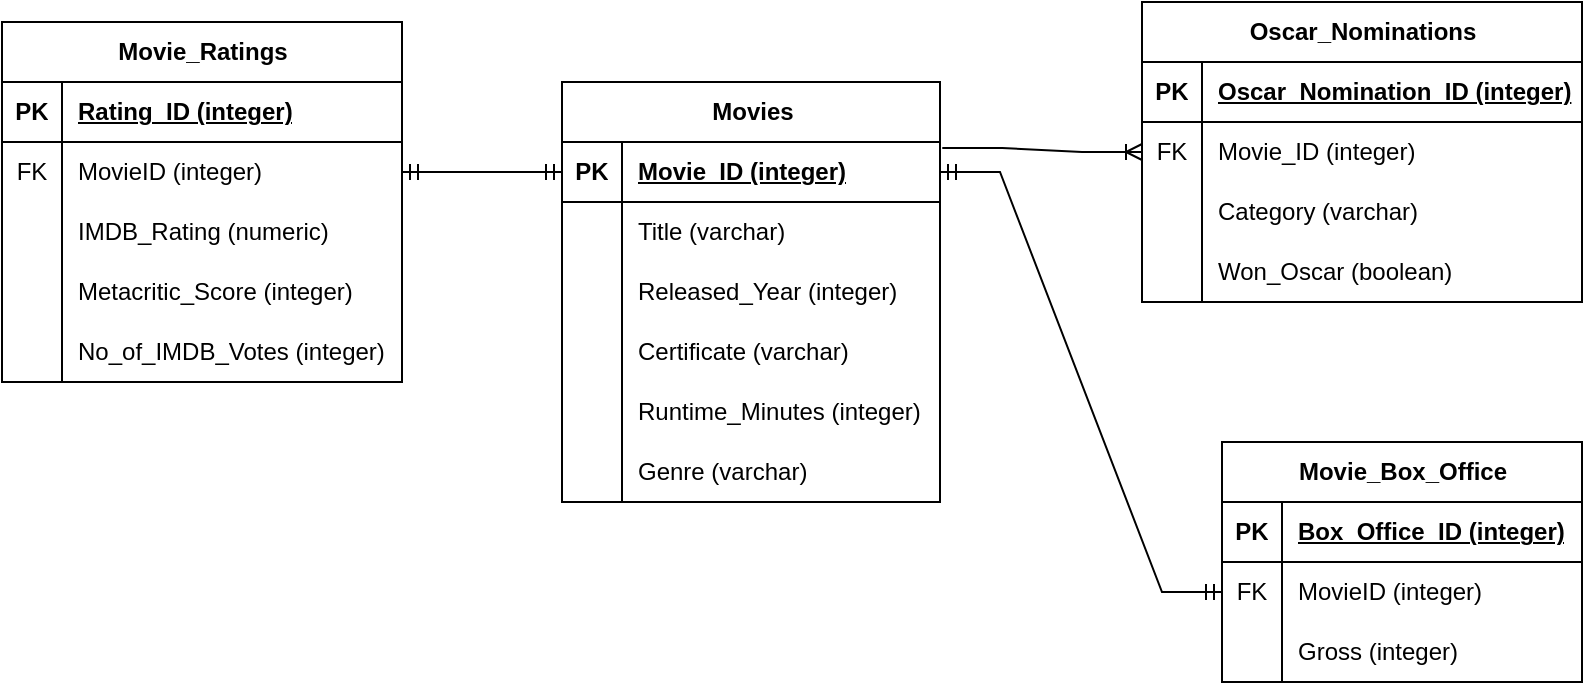 <mxfile version="21.3.4" type="device">
  <diagram name="Page-1" id="8_r-VscCd09NK2ODYa5l">
    <mxGraphModel dx="2074" dy="926" grid="1" gridSize="10" guides="1" tooltips="1" connect="1" arrows="1" fold="1" page="1" pageScale="1" pageWidth="850" pageHeight="1100" math="0" shadow="0">
      <root>
        <mxCell id="0" />
        <mxCell id="1" parent="0" />
        <mxCell id="2ZorDc1eEvx-Ux2Uf1jW-1" value="Movies" style="shape=table;startSize=30;container=1;collapsible=1;childLayout=tableLayout;fixedRows=1;rowLines=0;fontStyle=1;align=center;resizeLast=1;html=1;" vertex="1" parent="1">
          <mxGeometry x="300" y="270" width="189" height="210" as="geometry" />
        </mxCell>
        <mxCell id="2ZorDc1eEvx-Ux2Uf1jW-2" value="" style="shape=tableRow;horizontal=0;startSize=0;swimlaneHead=0;swimlaneBody=0;fillColor=none;collapsible=0;dropTarget=0;points=[[0,0.5],[1,0.5]];portConstraint=eastwest;top=0;left=0;right=0;bottom=1;" vertex="1" parent="2ZorDc1eEvx-Ux2Uf1jW-1">
          <mxGeometry y="30" width="189" height="30" as="geometry" />
        </mxCell>
        <mxCell id="2ZorDc1eEvx-Ux2Uf1jW-3" value="PK" style="shape=partialRectangle;connectable=0;fillColor=none;top=0;left=0;bottom=0;right=0;fontStyle=1;overflow=hidden;whiteSpace=wrap;html=1;" vertex="1" parent="2ZorDc1eEvx-Ux2Uf1jW-2">
          <mxGeometry width="30" height="30" as="geometry">
            <mxRectangle width="30" height="30" as="alternateBounds" />
          </mxGeometry>
        </mxCell>
        <mxCell id="2ZorDc1eEvx-Ux2Uf1jW-4" value="Movie_ID&amp;nbsp;(integer)" style="shape=partialRectangle;connectable=0;fillColor=none;top=0;left=0;bottom=0;right=0;align=left;spacingLeft=6;fontStyle=5;overflow=hidden;whiteSpace=wrap;html=1;" vertex="1" parent="2ZorDc1eEvx-Ux2Uf1jW-2">
          <mxGeometry x="30" width="159" height="30" as="geometry">
            <mxRectangle width="159" height="30" as="alternateBounds" />
          </mxGeometry>
        </mxCell>
        <mxCell id="2ZorDc1eEvx-Ux2Uf1jW-5" value="" style="shape=tableRow;horizontal=0;startSize=0;swimlaneHead=0;swimlaneBody=0;fillColor=none;collapsible=0;dropTarget=0;points=[[0,0.5],[1,0.5]];portConstraint=eastwest;top=0;left=0;right=0;bottom=0;" vertex="1" parent="2ZorDc1eEvx-Ux2Uf1jW-1">
          <mxGeometry y="60" width="189" height="30" as="geometry" />
        </mxCell>
        <mxCell id="2ZorDc1eEvx-Ux2Uf1jW-6" value="" style="shape=partialRectangle;connectable=0;fillColor=none;top=0;left=0;bottom=0;right=0;editable=1;overflow=hidden;whiteSpace=wrap;html=1;" vertex="1" parent="2ZorDc1eEvx-Ux2Uf1jW-5">
          <mxGeometry width="30" height="30" as="geometry">
            <mxRectangle width="30" height="30" as="alternateBounds" />
          </mxGeometry>
        </mxCell>
        <mxCell id="2ZorDc1eEvx-Ux2Uf1jW-7" value="Title (varchar)" style="shape=partialRectangle;connectable=0;fillColor=none;top=0;left=0;bottom=0;right=0;align=left;spacingLeft=6;overflow=hidden;whiteSpace=wrap;html=1;" vertex="1" parent="2ZorDc1eEvx-Ux2Uf1jW-5">
          <mxGeometry x="30" width="159" height="30" as="geometry">
            <mxRectangle width="159" height="30" as="alternateBounds" />
          </mxGeometry>
        </mxCell>
        <mxCell id="2ZorDc1eEvx-Ux2Uf1jW-8" value="" style="shape=tableRow;horizontal=0;startSize=0;swimlaneHead=0;swimlaneBody=0;fillColor=none;collapsible=0;dropTarget=0;points=[[0,0.5],[1,0.5]];portConstraint=eastwest;top=0;left=0;right=0;bottom=0;" vertex="1" parent="2ZorDc1eEvx-Ux2Uf1jW-1">
          <mxGeometry y="90" width="189" height="30" as="geometry" />
        </mxCell>
        <mxCell id="2ZorDc1eEvx-Ux2Uf1jW-9" value="" style="shape=partialRectangle;connectable=0;fillColor=none;top=0;left=0;bottom=0;right=0;editable=1;overflow=hidden;whiteSpace=wrap;html=1;" vertex="1" parent="2ZorDc1eEvx-Ux2Uf1jW-8">
          <mxGeometry width="30" height="30" as="geometry">
            <mxRectangle width="30" height="30" as="alternateBounds" />
          </mxGeometry>
        </mxCell>
        <mxCell id="2ZorDc1eEvx-Ux2Uf1jW-10" value="Released_Year (integer)" style="shape=partialRectangle;connectable=0;fillColor=none;top=0;left=0;bottom=0;right=0;align=left;spacingLeft=6;overflow=hidden;whiteSpace=wrap;html=1;" vertex="1" parent="2ZorDc1eEvx-Ux2Uf1jW-8">
          <mxGeometry x="30" width="159" height="30" as="geometry">
            <mxRectangle width="159" height="30" as="alternateBounds" />
          </mxGeometry>
        </mxCell>
        <mxCell id="2ZorDc1eEvx-Ux2Uf1jW-11" value="" style="shape=tableRow;horizontal=0;startSize=0;swimlaneHead=0;swimlaneBody=0;fillColor=none;collapsible=0;dropTarget=0;points=[[0,0.5],[1,0.5]];portConstraint=eastwest;top=0;left=0;right=0;bottom=0;" vertex="1" parent="2ZorDc1eEvx-Ux2Uf1jW-1">
          <mxGeometry y="120" width="189" height="30" as="geometry" />
        </mxCell>
        <mxCell id="2ZorDc1eEvx-Ux2Uf1jW-12" value="" style="shape=partialRectangle;connectable=0;fillColor=none;top=0;left=0;bottom=0;right=0;editable=1;overflow=hidden;whiteSpace=wrap;html=1;" vertex="1" parent="2ZorDc1eEvx-Ux2Uf1jW-11">
          <mxGeometry width="30" height="30" as="geometry">
            <mxRectangle width="30" height="30" as="alternateBounds" />
          </mxGeometry>
        </mxCell>
        <mxCell id="2ZorDc1eEvx-Ux2Uf1jW-13" value="Certificate (varchar)" style="shape=partialRectangle;connectable=0;fillColor=none;top=0;left=0;bottom=0;right=0;align=left;spacingLeft=6;overflow=hidden;whiteSpace=wrap;html=1;" vertex="1" parent="2ZorDc1eEvx-Ux2Uf1jW-11">
          <mxGeometry x="30" width="159" height="30" as="geometry">
            <mxRectangle width="159" height="30" as="alternateBounds" />
          </mxGeometry>
        </mxCell>
        <mxCell id="2ZorDc1eEvx-Ux2Uf1jW-15" style="shape=tableRow;horizontal=0;startSize=0;swimlaneHead=0;swimlaneBody=0;fillColor=none;collapsible=0;dropTarget=0;points=[[0,0.5],[1,0.5]];portConstraint=eastwest;top=0;left=0;right=0;bottom=0;" vertex="1" parent="2ZorDc1eEvx-Ux2Uf1jW-1">
          <mxGeometry y="150" width="189" height="30" as="geometry" />
        </mxCell>
        <mxCell id="2ZorDc1eEvx-Ux2Uf1jW-16" style="shape=partialRectangle;connectable=0;fillColor=none;top=0;left=0;bottom=0;right=0;editable=1;overflow=hidden;whiteSpace=wrap;html=1;" vertex="1" parent="2ZorDc1eEvx-Ux2Uf1jW-15">
          <mxGeometry width="30" height="30" as="geometry">
            <mxRectangle width="30" height="30" as="alternateBounds" />
          </mxGeometry>
        </mxCell>
        <mxCell id="2ZorDc1eEvx-Ux2Uf1jW-17" value="Runtime_Minutes (integer)" style="shape=partialRectangle;connectable=0;fillColor=none;top=0;left=0;bottom=0;right=0;align=left;spacingLeft=6;overflow=hidden;whiteSpace=wrap;html=1;" vertex="1" parent="2ZorDc1eEvx-Ux2Uf1jW-15">
          <mxGeometry x="30" width="159" height="30" as="geometry">
            <mxRectangle width="159" height="30" as="alternateBounds" />
          </mxGeometry>
        </mxCell>
        <mxCell id="2ZorDc1eEvx-Ux2Uf1jW-18" style="shape=tableRow;horizontal=0;startSize=0;swimlaneHead=0;swimlaneBody=0;fillColor=none;collapsible=0;dropTarget=0;points=[[0,0.5],[1,0.5]];portConstraint=eastwest;top=0;left=0;right=0;bottom=0;" vertex="1" parent="2ZorDc1eEvx-Ux2Uf1jW-1">
          <mxGeometry y="180" width="189" height="30" as="geometry" />
        </mxCell>
        <mxCell id="2ZorDc1eEvx-Ux2Uf1jW-19" style="shape=partialRectangle;connectable=0;fillColor=none;top=0;left=0;bottom=0;right=0;editable=1;overflow=hidden;whiteSpace=wrap;html=1;" vertex="1" parent="2ZorDc1eEvx-Ux2Uf1jW-18">
          <mxGeometry width="30" height="30" as="geometry">
            <mxRectangle width="30" height="30" as="alternateBounds" />
          </mxGeometry>
        </mxCell>
        <mxCell id="2ZorDc1eEvx-Ux2Uf1jW-20" value="Genre (varchar)" style="shape=partialRectangle;connectable=0;fillColor=none;top=0;left=0;bottom=0;right=0;align=left;spacingLeft=6;overflow=hidden;whiteSpace=wrap;html=1;" vertex="1" parent="2ZorDc1eEvx-Ux2Uf1jW-18">
          <mxGeometry x="30" width="159" height="30" as="geometry">
            <mxRectangle width="159" height="30" as="alternateBounds" />
          </mxGeometry>
        </mxCell>
        <mxCell id="2ZorDc1eEvx-Ux2Uf1jW-24" value="Movie_Ratings" style="shape=table;startSize=30;container=1;collapsible=1;childLayout=tableLayout;fixedRows=1;rowLines=0;fontStyle=1;align=center;resizeLast=1;html=1;" vertex="1" parent="1">
          <mxGeometry x="20" y="240" width="200" height="180" as="geometry" />
        </mxCell>
        <mxCell id="2ZorDc1eEvx-Ux2Uf1jW-25" value="" style="shape=tableRow;horizontal=0;startSize=0;swimlaneHead=0;swimlaneBody=0;fillColor=none;collapsible=0;dropTarget=0;points=[[0,0.5],[1,0.5]];portConstraint=eastwest;top=0;left=0;right=0;bottom=1;" vertex="1" parent="2ZorDc1eEvx-Ux2Uf1jW-24">
          <mxGeometry y="30" width="200" height="30" as="geometry" />
        </mxCell>
        <mxCell id="2ZorDc1eEvx-Ux2Uf1jW-26" value="PK" style="shape=partialRectangle;connectable=0;fillColor=none;top=0;left=0;bottom=0;right=0;fontStyle=1;overflow=hidden;whiteSpace=wrap;html=1;" vertex="1" parent="2ZorDc1eEvx-Ux2Uf1jW-25">
          <mxGeometry width="30" height="30" as="geometry">
            <mxRectangle width="30" height="30" as="alternateBounds" />
          </mxGeometry>
        </mxCell>
        <mxCell id="2ZorDc1eEvx-Ux2Uf1jW-27" value="Rating_ID (integer)" style="shape=partialRectangle;connectable=0;fillColor=none;top=0;left=0;bottom=0;right=0;align=left;spacingLeft=6;fontStyle=5;overflow=hidden;whiteSpace=wrap;html=1;" vertex="1" parent="2ZorDc1eEvx-Ux2Uf1jW-25">
          <mxGeometry x="30" width="170" height="30" as="geometry">
            <mxRectangle width="170" height="30" as="alternateBounds" />
          </mxGeometry>
        </mxCell>
        <mxCell id="2ZorDc1eEvx-Ux2Uf1jW-28" value="" style="shape=tableRow;horizontal=0;startSize=0;swimlaneHead=0;swimlaneBody=0;fillColor=none;collapsible=0;dropTarget=0;points=[[0,0.5],[1,0.5]];portConstraint=eastwest;top=0;left=0;right=0;bottom=0;" vertex="1" parent="2ZorDc1eEvx-Ux2Uf1jW-24">
          <mxGeometry y="60" width="200" height="30" as="geometry" />
        </mxCell>
        <mxCell id="2ZorDc1eEvx-Ux2Uf1jW-29" value="FK" style="shape=partialRectangle;connectable=0;fillColor=none;top=0;left=0;bottom=0;right=0;editable=1;overflow=hidden;whiteSpace=wrap;html=1;" vertex="1" parent="2ZorDc1eEvx-Ux2Uf1jW-28">
          <mxGeometry width="30" height="30" as="geometry">
            <mxRectangle width="30" height="30" as="alternateBounds" />
          </mxGeometry>
        </mxCell>
        <mxCell id="2ZorDc1eEvx-Ux2Uf1jW-30" value="MovieID (integer)" style="shape=partialRectangle;connectable=0;fillColor=none;top=0;left=0;bottom=0;right=0;align=left;spacingLeft=6;overflow=hidden;whiteSpace=wrap;html=1;" vertex="1" parent="2ZorDc1eEvx-Ux2Uf1jW-28">
          <mxGeometry x="30" width="170" height="30" as="geometry">
            <mxRectangle width="170" height="30" as="alternateBounds" />
          </mxGeometry>
        </mxCell>
        <mxCell id="2ZorDc1eEvx-Ux2Uf1jW-31" value="" style="shape=tableRow;horizontal=0;startSize=0;swimlaneHead=0;swimlaneBody=0;fillColor=none;collapsible=0;dropTarget=0;points=[[0,0.5],[1,0.5]];portConstraint=eastwest;top=0;left=0;right=0;bottom=0;" vertex="1" parent="2ZorDc1eEvx-Ux2Uf1jW-24">
          <mxGeometry y="90" width="200" height="30" as="geometry" />
        </mxCell>
        <mxCell id="2ZorDc1eEvx-Ux2Uf1jW-32" value="" style="shape=partialRectangle;connectable=0;fillColor=none;top=0;left=0;bottom=0;right=0;editable=1;overflow=hidden;whiteSpace=wrap;html=1;" vertex="1" parent="2ZorDc1eEvx-Ux2Uf1jW-31">
          <mxGeometry width="30" height="30" as="geometry">
            <mxRectangle width="30" height="30" as="alternateBounds" />
          </mxGeometry>
        </mxCell>
        <mxCell id="2ZorDc1eEvx-Ux2Uf1jW-33" value="IMDB_Rating (numeric)" style="shape=partialRectangle;connectable=0;fillColor=none;top=0;left=0;bottom=0;right=0;align=left;spacingLeft=6;overflow=hidden;whiteSpace=wrap;html=1;" vertex="1" parent="2ZorDc1eEvx-Ux2Uf1jW-31">
          <mxGeometry x="30" width="170" height="30" as="geometry">
            <mxRectangle width="170" height="30" as="alternateBounds" />
          </mxGeometry>
        </mxCell>
        <mxCell id="2ZorDc1eEvx-Ux2Uf1jW-34" value="" style="shape=tableRow;horizontal=0;startSize=0;swimlaneHead=0;swimlaneBody=0;fillColor=none;collapsible=0;dropTarget=0;points=[[0,0.5],[1,0.5]];portConstraint=eastwest;top=0;left=0;right=0;bottom=0;" vertex="1" parent="2ZorDc1eEvx-Ux2Uf1jW-24">
          <mxGeometry y="120" width="200" height="30" as="geometry" />
        </mxCell>
        <mxCell id="2ZorDc1eEvx-Ux2Uf1jW-35" value="" style="shape=partialRectangle;connectable=0;fillColor=none;top=0;left=0;bottom=0;right=0;editable=1;overflow=hidden;whiteSpace=wrap;html=1;" vertex="1" parent="2ZorDc1eEvx-Ux2Uf1jW-34">
          <mxGeometry width="30" height="30" as="geometry">
            <mxRectangle width="30" height="30" as="alternateBounds" />
          </mxGeometry>
        </mxCell>
        <mxCell id="2ZorDc1eEvx-Ux2Uf1jW-36" value="Metacritic_Score (integer)" style="shape=partialRectangle;connectable=0;fillColor=none;top=0;left=0;bottom=0;right=0;align=left;spacingLeft=6;overflow=hidden;whiteSpace=wrap;html=1;" vertex="1" parent="2ZorDc1eEvx-Ux2Uf1jW-34">
          <mxGeometry x="30" width="170" height="30" as="geometry">
            <mxRectangle width="170" height="30" as="alternateBounds" />
          </mxGeometry>
        </mxCell>
        <mxCell id="2ZorDc1eEvx-Ux2Uf1jW-37" style="shape=tableRow;horizontal=0;startSize=0;swimlaneHead=0;swimlaneBody=0;fillColor=none;collapsible=0;dropTarget=0;points=[[0,0.5],[1,0.5]];portConstraint=eastwest;top=0;left=0;right=0;bottom=0;" vertex="1" parent="2ZorDc1eEvx-Ux2Uf1jW-24">
          <mxGeometry y="150" width="200" height="30" as="geometry" />
        </mxCell>
        <mxCell id="2ZorDc1eEvx-Ux2Uf1jW-38" style="shape=partialRectangle;connectable=0;fillColor=none;top=0;left=0;bottom=0;right=0;editable=1;overflow=hidden;whiteSpace=wrap;html=1;" vertex="1" parent="2ZorDc1eEvx-Ux2Uf1jW-37">
          <mxGeometry width="30" height="30" as="geometry">
            <mxRectangle width="30" height="30" as="alternateBounds" />
          </mxGeometry>
        </mxCell>
        <mxCell id="2ZorDc1eEvx-Ux2Uf1jW-39" value="No_of_IMDB_Votes (integer)" style="shape=partialRectangle;connectable=0;fillColor=none;top=0;left=0;bottom=0;right=0;align=left;spacingLeft=6;overflow=hidden;whiteSpace=wrap;html=1;" vertex="1" parent="2ZorDc1eEvx-Ux2Uf1jW-37">
          <mxGeometry x="30" width="170" height="30" as="geometry">
            <mxRectangle width="170" height="30" as="alternateBounds" />
          </mxGeometry>
        </mxCell>
        <mxCell id="2ZorDc1eEvx-Ux2Uf1jW-43" value="Movie_Box_Office" style="shape=table;startSize=30;container=1;collapsible=1;childLayout=tableLayout;fixedRows=1;rowLines=0;fontStyle=1;align=center;resizeLast=1;html=1;" vertex="1" parent="1">
          <mxGeometry x="630" y="450" width="180" height="120" as="geometry" />
        </mxCell>
        <mxCell id="2ZorDc1eEvx-Ux2Uf1jW-44" value="" style="shape=tableRow;horizontal=0;startSize=0;swimlaneHead=0;swimlaneBody=0;fillColor=none;collapsible=0;dropTarget=0;points=[[0,0.5],[1,0.5]];portConstraint=eastwest;top=0;left=0;right=0;bottom=1;" vertex="1" parent="2ZorDc1eEvx-Ux2Uf1jW-43">
          <mxGeometry y="30" width="180" height="30" as="geometry" />
        </mxCell>
        <mxCell id="2ZorDc1eEvx-Ux2Uf1jW-45" value="PK" style="shape=partialRectangle;connectable=0;fillColor=none;top=0;left=0;bottom=0;right=0;fontStyle=1;overflow=hidden;whiteSpace=wrap;html=1;" vertex="1" parent="2ZorDc1eEvx-Ux2Uf1jW-44">
          <mxGeometry width="30" height="30" as="geometry">
            <mxRectangle width="30" height="30" as="alternateBounds" />
          </mxGeometry>
        </mxCell>
        <mxCell id="2ZorDc1eEvx-Ux2Uf1jW-46" value="Box_Office_ID (integer)" style="shape=partialRectangle;connectable=0;fillColor=none;top=0;left=0;bottom=0;right=0;align=left;spacingLeft=6;fontStyle=5;overflow=hidden;whiteSpace=wrap;html=1;" vertex="1" parent="2ZorDc1eEvx-Ux2Uf1jW-44">
          <mxGeometry x="30" width="150" height="30" as="geometry">
            <mxRectangle width="150" height="30" as="alternateBounds" />
          </mxGeometry>
        </mxCell>
        <mxCell id="2ZorDc1eEvx-Ux2Uf1jW-47" value="" style="shape=tableRow;horizontal=0;startSize=0;swimlaneHead=0;swimlaneBody=0;fillColor=none;collapsible=0;dropTarget=0;points=[[0,0.5],[1,0.5]];portConstraint=eastwest;top=0;left=0;right=0;bottom=0;" vertex="1" parent="2ZorDc1eEvx-Ux2Uf1jW-43">
          <mxGeometry y="60" width="180" height="30" as="geometry" />
        </mxCell>
        <mxCell id="2ZorDc1eEvx-Ux2Uf1jW-48" value="FK" style="shape=partialRectangle;connectable=0;fillColor=none;top=0;left=0;bottom=0;right=0;editable=1;overflow=hidden;whiteSpace=wrap;html=1;" vertex="1" parent="2ZorDc1eEvx-Ux2Uf1jW-47">
          <mxGeometry width="30" height="30" as="geometry">
            <mxRectangle width="30" height="30" as="alternateBounds" />
          </mxGeometry>
        </mxCell>
        <mxCell id="2ZorDc1eEvx-Ux2Uf1jW-49" value="MovieID (integer)" style="shape=partialRectangle;connectable=0;fillColor=none;top=0;left=0;bottom=0;right=0;align=left;spacingLeft=6;overflow=hidden;whiteSpace=wrap;html=1;" vertex="1" parent="2ZorDc1eEvx-Ux2Uf1jW-47">
          <mxGeometry x="30" width="150" height="30" as="geometry">
            <mxRectangle width="150" height="30" as="alternateBounds" />
          </mxGeometry>
        </mxCell>
        <mxCell id="2ZorDc1eEvx-Ux2Uf1jW-50" value="" style="shape=tableRow;horizontal=0;startSize=0;swimlaneHead=0;swimlaneBody=0;fillColor=none;collapsible=0;dropTarget=0;points=[[0,0.5],[1,0.5]];portConstraint=eastwest;top=0;left=0;right=0;bottom=0;" vertex="1" parent="2ZorDc1eEvx-Ux2Uf1jW-43">
          <mxGeometry y="90" width="180" height="30" as="geometry" />
        </mxCell>
        <mxCell id="2ZorDc1eEvx-Ux2Uf1jW-51" value="" style="shape=partialRectangle;connectable=0;fillColor=none;top=0;left=0;bottom=0;right=0;editable=1;overflow=hidden;whiteSpace=wrap;html=1;" vertex="1" parent="2ZorDc1eEvx-Ux2Uf1jW-50">
          <mxGeometry width="30" height="30" as="geometry">
            <mxRectangle width="30" height="30" as="alternateBounds" />
          </mxGeometry>
        </mxCell>
        <mxCell id="2ZorDc1eEvx-Ux2Uf1jW-52" value="Gross (integer)" style="shape=partialRectangle;connectable=0;fillColor=none;top=0;left=0;bottom=0;right=0;align=left;spacingLeft=6;overflow=hidden;whiteSpace=wrap;html=1;" vertex="1" parent="2ZorDc1eEvx-Ux2Uf1jW-50">
          <mxGeometry x="30" width="150" height="30" as="geometry">
            <mxRectangle width="150" height="30" as="alternateBounds" />
          </mxGeometry>
        </mxCell>
        <mxCell id="2ZorDc1eEvx-Ux2Uf1jW-59" value="Oscar_Nominations" style="shape=table;startSize=30;container=1;collapsible=1;childLayout=tableLayout;fixedRows=1;rowLines=0;fontStyle=1;align=center;resizeLast=1;html=1;" vertex="1" parent="1">
          <mxGeometry x="590" y="230" width="220" height="150" as="geometry" />
        </mxCell>
        <mxCell id="2ZorDc1eEvx-Ux2Uf1jW-60" value="" style="shape=tableRow;horizontal=0;startSize=0;swimlaneHead=0;swimlaneBody=0;fillColor=none;collapsible=0;dropTarget=0;points=[[0,0.5],[1,0.5]];portConstraint=eastwest;top=0;left=0;right=0;bottom=1;" vertex="1" parent="2ZorDc1eEvx-Ux2Uf1jW-59">
          <mxGeometry y="30" width="220" height="30" as="geometry" />
        </mxCell>
        <mxCell id="2ZorDc1eEvx-Ux2Uf1jW-61" value="PK" style="shape=partialRectangle;connectable=0;fillColor=none;top=0;left=0;bottom=0;right=0;fontStyle=1;overflow=hidden;whiteSpace=wrap;html=1;" vertex="1" parent="2ZorDc1eEvx-Ux2Uf1jW-60">
          <mxGeometry width="30" height="30" as="geometry">
            <mxRectangle width="30" height="30" as="alternateBounds" />
          </mxGeometry>
        </mxCell>
        <mxCell id="2ZorDc1eEvx-Ux2Uf1jW-62" value="Oscar_Nomination_ID (integer)" style="shape=partialRectangle;connectable=0;fillColor=none;top=0;left=0;bottom=0;right=0;align=left;spacingLeft=6;fontStyle=5;overflow=hidden;whiteSpace=wrap;html=1;" vertex="1" parent="2ZorDc1eEvx-Ux2Uf1jW-60">
          <mxGeometry x="30" width="190" height="30" as="geometry">
            <mxRectangle width="190" height="30" as="alternateBounds" />
          </mxGeometry>
        </mxCell>
        <mxCell id="2ZorDc1eEvx-Ux2Uf1jW-63" value="" style="shape=tableRow;horizontal=0;startSize=0;swimlaneHead=0;swimlaneBody=0;fillColor=none;collapsible=0;dropTarget=0;points=[[0,0.5],[1,0.5]];portConstraint=eastwest;top=0;left=0;right=0;bottom=0;" vertex="1" parent="2ZorDc1eEvx-Ux2Uf1jW-59">
          <mxGeometry y="60" width="220" height="30" as="geometry" />
        </mxCell>
        <mxCell id="2ZorDc1eEvx-Ux2Uf1jW-64" value="FK" style="shape=partialRectangle;connectable=0;fillColor=none;top=0;left=0;bottom=0;right=0;editable=1;overflow=hidden;whiteSpace=wrap;html=1;" vertex="1" parent="2ZorDc1eEvx-Ux2Uf1jW-63">
          <mxGeometry width="30" height="30" as="geometry">
            <mxRectangle width="30" height="30" as="alternateBounds" />
          </mxGeometry>
        </mxCell>
        <mxCell id="2ZorDc1eEvx-Ux2Uf1jW-65" value="Movie_ID (integer)" style="shape=partialRectangle;connectable=0;fillColor=none;top=0;left=0;bottom=0;right=0;align=left;spacingLeft=6;overflow=hidden;whiteSpace=wrap;html=1;" vertex="1" parent="2ZorDc1eEvx-Ux2Uf1jW-63">
          <mxGeometry x="30" width="190" height="30" as="geometry">
            <mxRectangle width="190" height="30" as="alternateBounds" />
          </mxGeometry>
        </mxCell>
        <mxCell id="2ZorDc1eEvx-Ux2Uf1jW-66" value="" style="shape=tableRow;horizontal=0;startSize=0;swimlaneHead=0;swimlaneBody=0;fillColor=none;collapsible=0;dropTarget=0;points=[[0,0.5],[1,0.5]];portConstraint=eastwest;top=0;left=0;right=0;bottom=0;" vertex="1" parent="2ZorDc1eEvx-Ux2Uf1jW-59">
          <mxGeometry y="90" width="220" height="30" as="geometry" />
        </mxCell>
        <mxCell id="2ZorDc1eEvx-Ux2Uf1jW-67" value="" style="shape=partialRectangle;connectable=0;fillColor=none;top=0;left=0;bottom=0;right=0;editable=1;overflow=hidden;whiteSpace=wrap;html=1;" vertex="1" parent="2ZorDc1eEvx-Ux2Uf1jW-66">
          <mxGeometry width="30" height="30" as="geometry">
            <mxRectangle width="30" height="30" as="alternateBounds" />
          </mxGeometry>
        </mxCell>
        <mxCell id="2ZorDc1eEvx-Ux2Uf1jW-68" value="Category (varchar)" style="shape=partialRectangle;connectable=0;fillColor=none;top=0;left=0;bottom=0;right=0;align=left;spacingLeft=6;overflow=hidden;whiteSpace=wrap;html=1;" vertex="1" parent="2ZorDc1eEvx-Ux2Uf1jW-66">
          <mxGeometry x="30" width="190" height="30" as="geometry">
            <mxRectangle width="190" height="30" as="alternateBounds" />
          </mxGeometry>
        </mxCell>
        <mxCell id="2ZorDc1eEvx-Ux2Uf1jW-69" value="" style="shape=tableRow;horizontal=0;startSize=0;swimlaneHead=0;swimlaneBody=0;fillColor=none;collapsible=0;dropTarget=0;points=[[0,0.5],[1,0.5]];portConstraint=eastwest;top=0;left=0;right=0;bottom=0;" vertex="1" parent="2ZorDc1eEvx-Ux2Uf1jW-59">
          <mxGeometry y="120" width="220" height="30" as="geometry" />
        </mxCell>
        <mxCell id="2ZorDc1eEvx-Ux2Uf1jW-70" value="" style="shape=partialRectangle;connectable=0;fillColor=none;top=0;left=0;bottom=0;right=0;editable=1;overflow=hidden;whiteSpace=wrap;html=1;" vertex="1" parent="2ZorDc1eEvx-Ux2Uf1jW-69">
          <mxGeometry width="30" height="30" as="geometry">
            <mxRectangle width="30" height="30" as="alternateBounds" />
          </mxGeometry>
        </mxCell>
        <mxCell id="2ZorDc1eEvx-Ux2Uf1jW-71" value="Won_Oscar (boolean)" style="shape=partialRectangle;connectable=0;fillColor=none;top=0;left=0;bottom=0;right=0;align=left;spacingLeft=6;overflow=hidden;whiteSpace=wrap;html=1;" vertex="1" parent="2ZorDc1eEvx-Ux2Uf1jW-69">
          <mxGeometry x="30" width="190" height="30" as="geometry">
            <mxRectangle width="190" height="30" as="alternateBounds" />
          </mxGeometry>
        </mxCell>
        <mxCell id="2ZorDc1eEvx-Ux2Uf1jW-78" value="" style="edgeStyle=entityRelationEdgeStyle;fontSize=12;html=1;endArrow=ERmandOne;startArrow=ERmandOne;rounded=0;exitX=1;exitY=0.5;exitDx=0;exitDy=0;entryX=0;entryY=0.5;entryDx=0;entryDy=0;" edge="1" parent="1" source="2ZorDc1eEvx-Ux2Uf1jW-28" target="2ZorDc1eEvx-Ux2Uf1jW-2">
          <mxGeometry width="100" height="100" relative="1" as="geometry">
            <mxPoint x="790" y="520" as="sourcePoint" />
            <mxPoint x="890" y="420" as="targetPoint" />
          </mxGeometry>
        </mxCell>
        <mxCell id="2ZorDc1eEvx-Ux2Uf1jW-79" value="" style="edgeStyle=entityRelationEdgeStyle;fontSize=12;html=1;endArrow=ERmandOne;startArrow=ERmandOne;rounded=0;exitX=1;exitY=0.5;exitDx=0;exitDy=0;entryX=0;entryY=0.5;entryDx=0;entryDy=0;" edge="1" parent="1" source="2ZorDc1eEvx-Ux2Uf1jW-2" target="2ZorDc1eEvx-Ux2Uf1jW-47">
          <mxGeometry width="100" height="100" relative="1" as="geometry">
            <mxPoint x="790" y="520" as="sourcePoint" />
            <mxPoint x="890" y="420" as="targetPoint" />
          </mxGeometry>
        </mxCell>
        <mxCell id="2ZorDc1eEvx-Ux2Uf1jW-80" value="" style="edgeStyle=entityRelationEdgeStyle;fontSize=12;html=1;endArrow=ERoneToMany;rounded=0;exitX=1.006;exitY=0.1;exitDx=0;exitDy=0;entryX=0;entryY=0.5;entryDx=0;entryDy=0;exitPerimeter=0;" edge="1" parent="1" source="2ZorDc1eEvx-Ux2Uf1jW-2" target="2ZorDc1eEvx-Ux2Uf1jW-63">
          <mxGeometry width="100" height="100" relative="1" as="geometry">
            <mxPoint x="790" y="520" as="sourcePoint" />
            <mxPoint x="890" y="420" as="targetPoint" />
          </mxGeometry>
        </mxCell>
      </root>
    </mxGraphModel>
  </diagram>
</mxfile>
